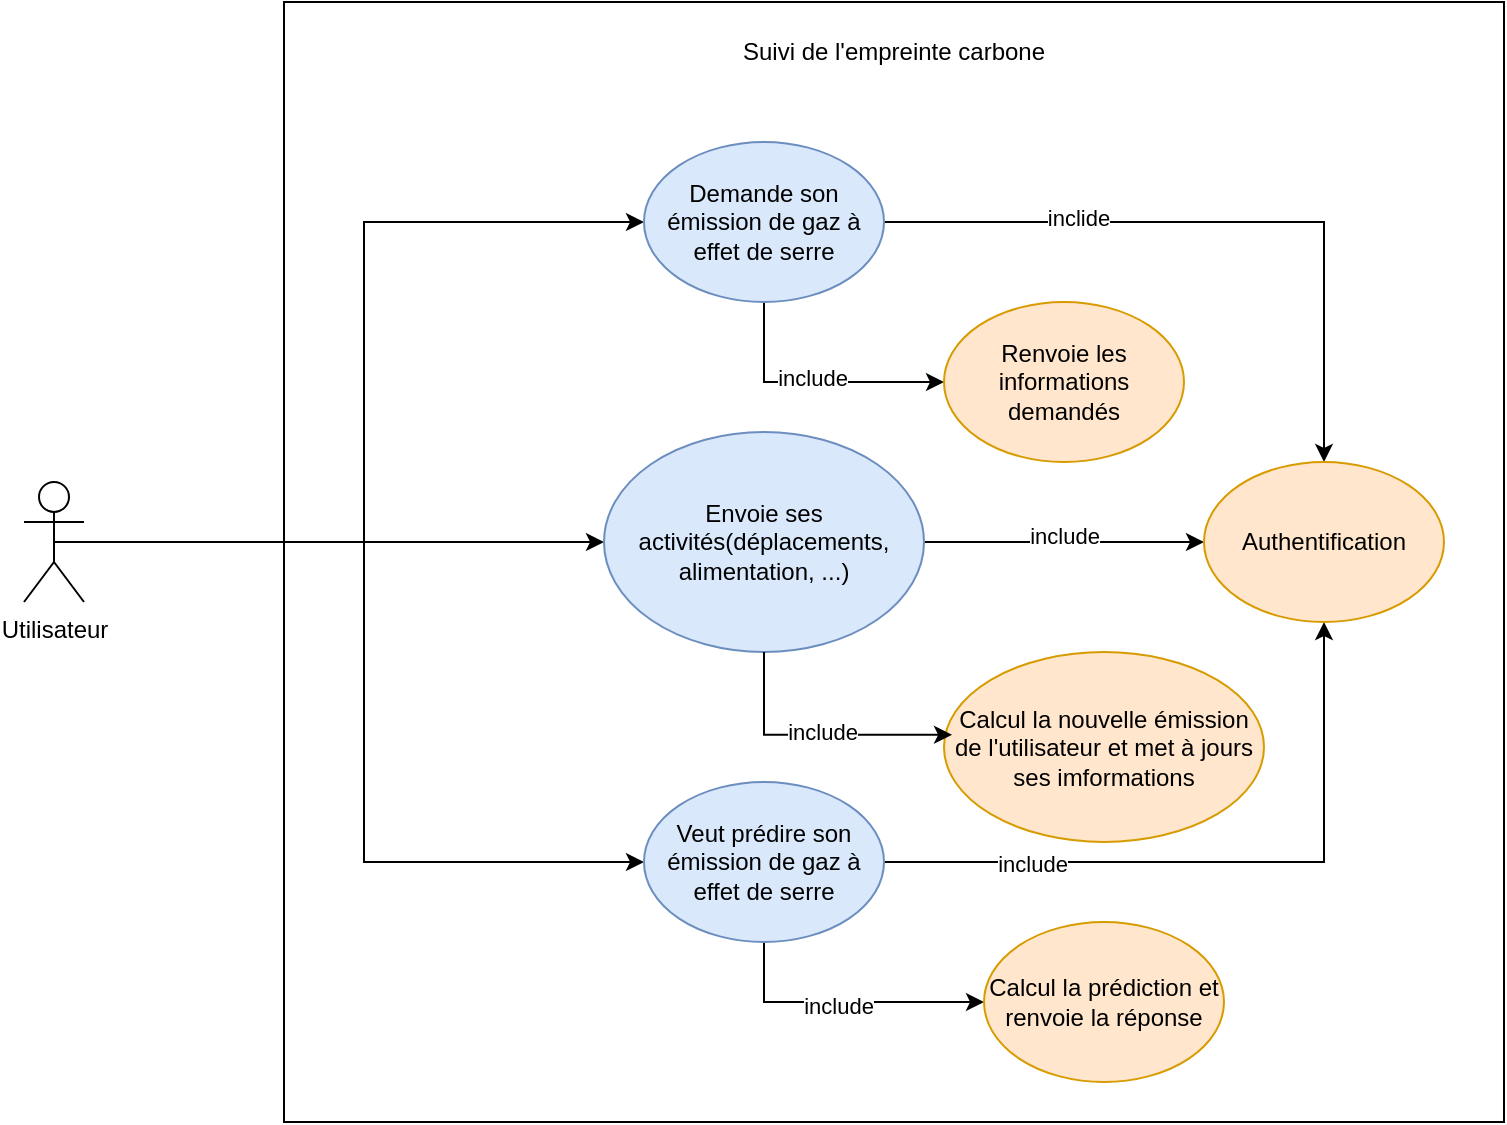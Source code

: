 <mxfile version="24.7.17">
  <diagram name="Page-1" id="EhsMAzQMVdJp9jgq2Rl3">
    <mxGraphModel dx="1050" dy="621" grid="1" gridSize="10" guides="1" tooltips="1" connect="1" arrows="1" fold="1" page="1" pageScale="1" pageWidth="850" pageHeight="1100" math="0" shadow="0">
      <root>
        <mxCell id="0" />
        <mxCell id="1" parent="0" />
        <mxCell id="mhxOBaStghs3RzG-0ePl-2" value="" style="rounded=0;whiteSpace=wrap;html=1;" vertex="1" parent="1">
          <mxGeometry x="200" y="80" width="610" height="560" as="geometry" />
        </mxCell>
        <mxCell id="mhxOBaStghs3RzG-0ePl-30" style="edgeStyle=orthogonalEdgeStyle;rounded=0;orthogonalLoop=1;jettySize=auto;html=1;exitX=0.5;exitY=0.5;exitDx=0;exitDy=0;exitPerimeter=0;entryX=0;entryY=0.5;entryDx=0;entryDy=0;" edge="1" parent="1" source="mhxOBaStghs3RzG-0ePl-3" target="mhxOBaStghs3RzG-0ePl-5">
          <mxGeometry relative="1" as="geometry" />
        </mxCell>
        <mxCell id="mhxOBaStghs3RzG-0ePl-31" style="edgeStyle=orthogonalEdgeStyle;rounded=0;orthogonalLoop=1;jettySize=auto;html=1;exitX=0.5;exitY=0.5;exitDx=0;exitDy=0;exitPerimeter=0;" edge="1" parent="1" source="mhxOBaStghs3RzG-0ePl-3" target="mhxOBaStghs3RzG-0ePl-6">
          <mxGeometry relative="1" as="geometry" />
        </mxCell>
        <mxCell id="mhxOBaStghs3RzG-0ePl-32" style="edgeStyle=orthogonalEdgeStyle;rounded=0;orthogonalLoop=1;jettySize=auto;html=1;exitX=0.5;exitY=0.5;exitDx=0;exitDy=0;exitPerimeter=0;entryX=0;entryY=0.5;entryDx=0;entryDy=0;" edge="1" parent="1" source="mhxOBaStghs3RzG-0ePl-3" target="mhxOBaStghs3RzG-0ePl-7">
          <mxGeometry relative="1" as="geometry" />
        </mxCell>
        <mxCell id="mhxOBaStghs3RzG-0ePl-3" value="Utilisateur" style="shape=umlActor;verticalLabelPosition=bottom;verticalAlign=top;html=1;outlineConnect=0;" vertex="1" parent="1">
          <mxGeometry x="70" y="320" width="30" height="60" as="geometry" />
        </mxCell>
        <mxCell id="mhxOBaStghs3RzG-0ePl-4" value="Suivi de l&#39;empreinte carbone" style="text;html=1;align=center;verticalAlign=middle;whiteSpace=wrap;rounded=0;" vertex="1" parent="1">
          <mxGeometry x="405" y="90" width="200" height="30" as="geometry" />
        </mxCell>
        <mxCell id="mhxOBaStghs3RzG-0ePl-11" style="edgeStyle=orthogonalEdgeStyle;rounded=0;orthogonalLoop=1;jettySize=auto;html=1;exitX=1;exitY=0.5;exitDx=0;exitDy=0;" edge="1" parent="1" source="mhxOBaStghs3RzG-0ePl-5" target="mhxOBaStghs3RzG-0ePl-10">
          <mxGeometry relative="1" as="geometry" />
        </mxCell>
        <mxCell id="mhxOBaStghs3RzG-0ePl-20" value="inclide" style="edgeLabel;html=1;align=center;verticalAlign=middle;resizable=0;points=[];" vertex="1" connectable="0" parent="mhxOBaStghs3RzG-0ePl-11">
          <mxGeometry x="-0.429" y="2" relative="1" as="geometry">
            <mxPoint as="offset" />
          </mxGeometry>
        </mxCell>
        <mxCell id="mhxOBaStghs3RzG-0ePl-26" style="edgeStyle=orthogonalEdgeStyle;rounded=0;orthogonalLoop=1;jettySize=auto;html=1;exitX=0.5;exitY=1;exitDx=0;exitDy=0;entryX=0;entryY=0.5;entryDx=0;entryDy=0;" edge="1" parent="1" source="mhxOBaStghs3RzG-0ePl-5" target="mhxOBaStghs3RzG-0ePl-14">
          <mxGeometry relative="1" as="geometry" />
        </mxCell>
        <mxCell id="mhxOBaStghs3RzG-0ePl-27" value="include" style="edgeLabel;html=1;align=center;verticalAlign=middle;resizable=0;points=[];" vertex="1" connectable="0" parent="mhxOBaStghs3RzG-0ePl-26">
          <mxGeometry x="-0.015" y="2" relative="1" as="geometry">
            <mxPoint as="offset" />
          </mxGeometry>
        </mxCell>
        <mxCell id="mhxOBaStghs3RzG-0ePl-5" value="Demande son émission de gaz à effet de serre" style="ellipse;whiteSpace=wrap;html=1;fillColor=#dae8fc;strokeColor=#6c8ebf;" vertex="1" parent="1">
          <mxGeometry x="380" y="150" width="120" height="80" as="geometry" />
        </mxCell>
        <mxCell id="mhxOBaStghs3RzG-0ePl-12" style="edgeStyle=orthogonalEdgeStyle;rounded=0;orthogonalLoop=1;jettySize=auto;html=1;exitX=1;exitY=0.5;exitDx=0;exitDy=0;entryX=0;entryY=0.5;entryDx=0;entryDy=0;" edge="1" parent="1" source="mhxOBaStghs3RzG-0ePl-6" target="mhxOBaStghs3RzG-0ePl-10">
          <mxGeometry relative="1" as="geometry" />
        </mxCell>
        <mxCell id="mhxOBaStghs3RzG-0ePl-21" value="include" style="edgeLabel;html=1;align=center;verticalAlign=middle;resizable=0;points=[];" vertex="1" connectable="0" parent="mhxOBaStghs3RzG-0ePl-12">
          <mxGeometry y="3" relative="1" as="geometry">
            <mxPoint as="offset" />
          </mxGeometry>
        </mxCell>
        <mxCell id="mhxOBaStghs3RzG-0ePl-6" value="Envoie ses activités(déplacements, alimentation, ...)" style="ellipse;whiteSpace=wrap;html=1;fillColor=#dae8fc;strokeColor=#6c8ebf;" vertex="1" parent="1">
          <mxGeometry x="360" y="295" width="160" height="110" as="geometry" />
        </mxCell>
        <mxCell id="mhxOBaStghs3RzG-0ePl-13" style="edgeStyle=orthogonalEdgeStyle;rounded=0;orthogonalLoop=1;jettySize=auto;html=1;exitX=1;exitY=0.5;exitDx=0;exitDy=0;" edge="1" parent="1" source="mhxOBaStghs3RzG-0ePl-7" target="mhxOBaStghs3RzG-0ePl-10">
          <mxGeometry relative="1" as="geometry" />
        </mxCell>
        <mxCell id="mhxOBaStghs3RzG-0ePl-22" value="include" style="edgeLabel;html=1;align=center;verticalAlign=middle;resizable=0;points=[];" vertex="1" connectable="0" parent="mhxOBaStghs3RzG-0ePl-13">
          <mxGeometry x="-0.565" y="-1" relative="1" as="geometry">
            <mxPoint as="offset" />
          </mxGeometry>
        </mxCell>
        <mxCell id="mhxOBaStghs3RzG-0ePl-25" style="edgeStyle=orthogonalEdgeStyle;rounded=0;orthogonalLoop=1;jettySize=auto;html=1;exitX=0.5;exitY=1;exitDx=0;exitDy=0;entryX=0;entryY=0.5;entryDx=0;entryDy=0;" edge="1" parent="1" source="mhxOBaStghs3RzG-0ePl-7" target="mhxOBaStghs3RzG-0ePl-16">
          <mxGeometry relative="1" as="geometry" />
        </mxCell>
        <mxCell id="mhxOBaStghs3RzG-0ePl-29" value="include" style="edgeLabel;html=1;align=center;verticalAlign=middle;resizable=0;points=[];" vertex="1" connectable="0" parent="mhxOBaStghs3RzG-0ePl-25">
          <mxGeometry x="-0.043" y="-2" relative="1" as="geometry">
            <mxPoint as="offset" />
          </mxGeometry>
        </mxCell>
        <mxCell id="mhxOBaStghs3RzG-0ePl-7" value="Veut prédire son émission de gaz à effet de serre" style="ellipse;whiteSpace=wrap;html=1;fillColor=#dae8fc;strokeColor=#6c8ebf;" vertex="1" parent="1">
          <mxGeometry x="380" y="470" width="120" height="80" as="geometry" />
        </mxCell>
        <mxCell id="mhxOBaStghs3RzG-0ePl-10" value="Authentification" style="ellipse;whiteSpace=wrap;html=1;fillColor=#ffe6cc;strokeColor=#d79b00;" vertex="1" parent="1">
          <mxGeometry x="660" y="310" width="120" height="80" as="geometry" />
        </mxCell>
        <mxCell id="mhxOBaStghs3RzG-0ePl-14" value="Renvoie les informations demandés" style="ellipse;whiteSpace=wrap;html=1;fillColor=#ffe6cc;strokeColor=#d79b00;" vertex="1" parent="1">
          <mxGeometry x="530" y="230" width="120" height="80" as="geometry" />
        </mxCell>
        <mxCell id="mhxOBaStghs3RzG-0ePl-15" value="Calcul la nouvelle émission de l&#39;utilisateur et met à jours ses imformations" style="ellipse;whiteSpace=wrap;html=1;fillColor=#ffe6cc;strokeColor=#d79b00;" vertex="1" parent="1">
          <mxGeometry x="530" y="405" width="160" height="95" as="geometry" />
        </mxCell>
        <mxCell id="mhxOBaStghs3RzG-0ePl-16" value="Calcul la prédiction et renvoie la réponse" style="ellipse;whiteSpace=wrap;html=1;fillColor=#ffe6cc;strokeColor=#d79b00;" vertex="1" parent="1">
          <mxGeometry x="550" y="540" width="120" height="80" as="geometry" />
        </mxCell>
        <mxCell id="mhxOBaStghs3RzG-0ePl-24" style="edgeStyle=orthogonalEdgeStyle;rounded=0;orthogonalLoop=1;jettySize=auto;html=1;exitX=0.5;exitY=1;exitDx=0;exitDy=0;entryX=0.025;entryY=0.436;entryDx=0;entryDy=0;entryPerimeter=0;" edge="1" parent="1" source="mhxOBaStghs3RzG-0ePl-6" target="mhxOBaStghs3RzG-0ePl-15">
          <mxGeometry relative="1" as="geometry" />
        </mxCell>
        <mxCell id="mhxOBaStghs3RzG-0ePl-28" value="include" style="edgeLabel;html=1;align=center;verticalAlign=middle;resizable=0;points=[];" vertex="1" connectable="0" parent="mhxOBaStghs3RzG-0ePl-24">
          <mxGeometry x="0.04" y="2" relative="1" as="geometry">
            <mxPoint as="offset" />
          </mxGeometry>
        </mxCell>
      </root>
    </mxGraphModel>
  </diagram>
</mxfile>
